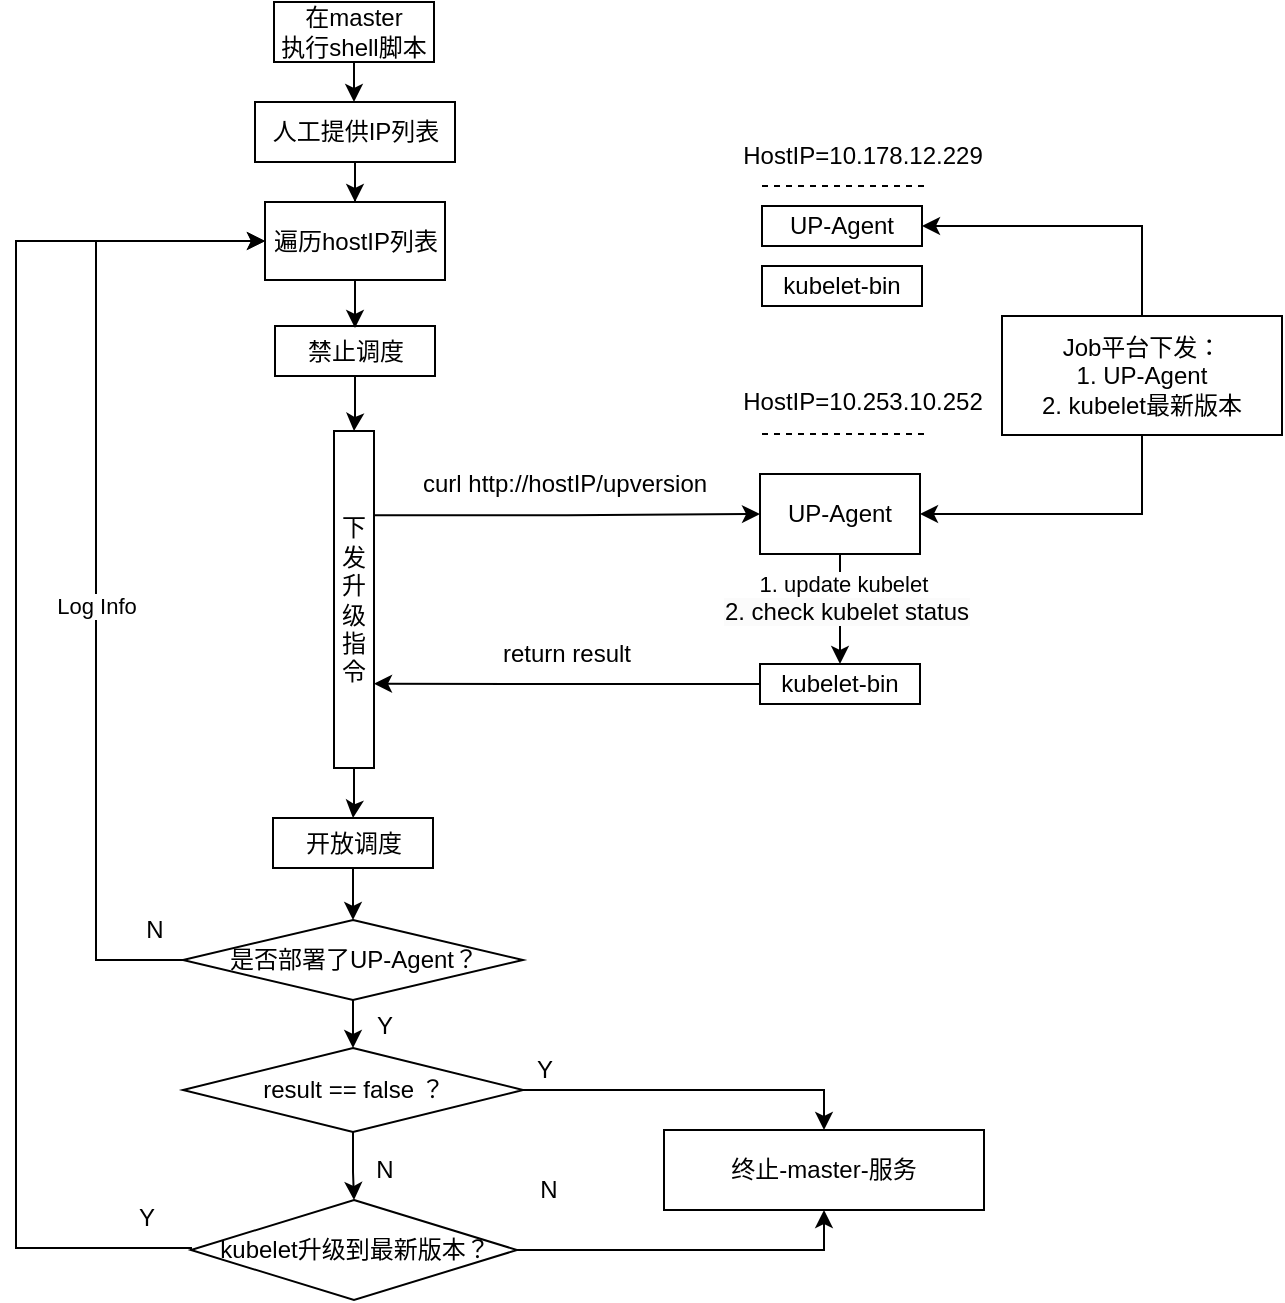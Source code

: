 <mxfile version="22.1.16" type="github">
  <diagram name="第 1 页" id="3Xj8i7NFPnENORa3YPvw">
    <mxGraphModel dx="1434" dy="823" grid="1" gridSize="10" guides="1" tooltips="1" connect="1" arrows="1" fold="1" page="1" pageScale="1" pageWidth="827" pageHeight="1169" math="0" shadow="0">
      <root>
        <mxCell id="0" />
        <mxCell id="1" parent="0" />
        <mxCell id="nzKHIQpS1MZBil_oYlmG-1" value="UP-Agent" style="rounded=0;whiteSpace=wrap;html=1;fillColor=none;" vertex="1" parent="1">
          <mxGeometry x="463" y="319" width="80" height="20" as="geometry" />
        </mxCell>
        <mxCell id="nzKHIQpS1MZBil_oYlmG-11" style="edgeStyle=orthogonalEdgeStyle;rounded=0;orthogonalLoop=1;jettySize=auto;html=1;entryX=1;entryY=0.5;entryDx=0;entryDy=0;exitX=0.5;exitY=1;exitDx=0;exitDy=0;" edge="1" parent="1" source="nzKHIQpS1MZBil_oYlmG-2" target="nzKHIQpS1MZBil_oYlmG-6">
          <mxGeometry relative="1" as="geometry">
            <mxPoint x="652" y="416.5" as="sourcePoint" />
          </mxGeometry>
        </mxCell>
        <mxCell id="nzKHIQpS1MZBil_oYlmG-12" style="edgeStyle=orthogonalEdgeStyle;rounded=0;orthogonalLoop=1;jettySize=auto;html=1;entryX=1;entryY=0.5;entryDx=0;entryDy=0;exitX=0.5;exitY=0;exitDx=0;exitDy=0;" edge="1" parent="1" source="nzKHIQpS1MZBil_oYlmG-2" target="nzKHIQpS1MZBil_oYlmG-1">
          <mxGeometry relative="1" as="geometry" />
        </mxCell>
        <mxCell id="nzKHIQpS1MZBil_oYlmG-2" value="Job平台下发：&lt;br&gt;1. UP-Agent&lt;br&gt;2. kubelet最新版本" style="rounded=0;whiteSpace=wrap;html=1;fillColor=none;" vertex="1" parent="1">
          <mxGeometry x="583" y="374" width="140" height="59.5" as="geometry" />
        </mxCell>
        <mxCell id="nzKHIQpS1MZBil_oYlmG-3" value="" style="endArrow=none;dashed=1;html=1;rounded=0;" edge="1" parent="1">
          <mxGeometry width="50" height="50" relative="1" as="geometry">
            <mxPoint x="463" y="309" as="sourcePoint" />
            <mxPoint x="547" y="309" as="targetPoint" />
          </mxGeometry>
        </mxCell>
        <mxCell id="nzKHIQpS1MZBil_oYlmG-5" value="HostIP=10.178.12.229" style="text;html=1;align=center;verticalAlign=middle;resizable=0;points=[];autosize=1;strokeColor=none;fillColor=none;" vertex="1" parent="1">
          <mxGeometry x="443" y="279" width="140" height="30" as="geometry" />
        </mxCell>
        <mxCell id="nzKHIQpS1MZBil_oYlmG-36" style="edgeStyle=orthogonalEdgeStyle;rounded=0;orthogonalLoop=1;jettySize=auto;html=1;entryX=0.5;entryY=0;entryDx=0;entryDy=0;" edge="1" parent="1" source="nzKHIQpS1MZBil_oYlmG-6" target="nzKHIQpS1MZBil_oYlmG-91">
          <mxGeometry relative="1" as="geometry">
            <mxPoint x="502" y="509" as="targetPoint" />
          </mxGeometry>
        </mxCell>
        <mxCell id="nzKHIQpS1MZBil_oYlmG-94" value="1. update kubelet&amp;nbsp;&lt;br style=&quot;border-color: var(--border-color); font-size: 12px; background-color: rgb(251, 251, 251);&quot;&gt;&lt;span style=&quot;font-size: 12px; background-color: rgb(251, 251, 251);&quot;&gt;2. check kubelet status&lt;/span&gt;" style="edgeLabel;html=1;align=center;verticalAlign=middle;resizable=0;points=[];" vertex="1" connectable="0" parent="nzKHIQpS1MZBil_oYlmG-36">
          <mxGeometry x="-0.2" y="3" relative="1" as="geometry">
            <mxPoint as="offset" />
          </mxGeometry>
        </mxCell>
        <mxCell id="nzKHIQpS1MZBil_oYlmG-6" value="UP-Agent" style="rounded=0;whiteSpace=wrap;html=1;fillColor=none;" vertex="1" parent="1">
          <mxGeometry x="462" y="453" width="80" height="40" as="geometry" />
        </mxCell>
        <mxCell id="nzKHIQpS1MZBil_oYlmG-9" value="HostIP=10.253.10.252" style="text;html=1;align=center;verticalAlign=middle;resizable=0;points=[];autosize=1;strokeColor=none;fillColor=none;" vertex="1" parent="1">
          <mxGeometry x="443" y="401.5" width="140" height="30" as="geometry" />
        </mxCell>
        <mxCell id="nzKHIQpS1MZBil_oYlmG-16" value="" style="endArrow=none;dashed=1;html=1;rounded=0;" edge="1" parent="1">
          <mxGeometry width="50" height="50" relative="1" as="geometry">
            <mxPoint x="463" y="433" as="sourcePoint" />
            <mxPoint x="547" y="433" as="targetPoint" />
          </mxGeometry>
        </mxCell>
        <mxCell id="nzKHIQpS1MZBil_oYlmG-74" style="edgeStyle=orthogonalEdgeStyle;rounded=0;orthogonalLoop=1;jettySize=auto;html=1;" edge="1" parent="1" source="nzKHIQpS1MZBil_oYlmG-17" target="nzKHIQpS1MZBil_oYlmG-72">
          <mxGeometry relative="1" as="geometry" />
        </mxCell>
        <mxCell id="nzKHIQpS1MZBil_oYlmG-17" value="在master&lt;br&gt;执行shell脚本" style="rounded=0;whiteSpace=wrap;html=1;fillColor=none;" vertex="1" parent="1">
          <mxGeometry x="219" y="217" width="80" height="30" as="geometry" />
        </mxCell>
        <mxCell id="nzKHIQpS1MZBil_oYlmG-96" style="edgeStyle=orthogonalEdgeStyle;rounded=0;orthogonalLoop=1;jettySize=auto;html=1;entryX=0.5;entryY=0.04;entryDx=0;entryDy=0;entryPerimeter=0;" edge="1" parent="1" source="nzKHIQpS1MZBil_oYlmG-24" target="nzKHIQpS1MZBil_oYlmG-83">
          <mxGeometry relative="1" as="geometry">
            <mxPoint x="259.5" y="374" as="targetPoint" />
          </mxGeometry>
        </mxCell>
        <mxCell id="nzKHIQpS1MZBil_oYlmG-24" value="遍历hostIP列表" style="rounded=0;whiteSpace=wrap;html=1;fillColor=none;" vertex="1" parent="1">
          <mxGeometry x="214.5" y="317" width="90" height="39" as="geometry" />
        </mxCell>
        <mxCell id="nzKHIQpS1MZBil_oYlmG-33" style="edgeStyle=orthogonalEdgeStyle;rounded=0;orthogonalLoop=1;jettySize=auto;html=1;entryX=0;entryY=0.5;entryDx=0;entryDy=0;exitX=1;exitY=0.25;exitDx=0;exitDy=0;" edge="1" parent="1" source="nzKHIQpS1MZBil_oYlmG-32" target="nzKHIQpS1MZBil_oYlmG-6">
          <mxGeometry relative="1" as="geometry" />
        </mxCell>
        <mxCell id="nzKHIQpS1MZBil_oYlmG-87" style="edgeStyle=orthogonalEdgeStyle;rounded=0;orthogonalLoop=1;jettySize=auto;html=1;entryX=0.5;entryY=0;entryDx=0;entryDy=0;" edge="1" parent="1" source="nzKHIQpS1MZBil_oYlmG-32" target="nzKHIQpS1MZBil_oYlmG-86">
          <mxGeometry relative="1" as="geometry" />
        </mxCell>
        <mxCell id="nzKHIQpS1MZBil_oYlmG-32" value="下发升级指令" style="rounded=0;whiteSpace=wrap;html=1;fillColor=none;" vertex="1" parent="1">
          <mxGeometry x="249" y="431.5" width="20" height="168.5" as="geometry" />
        </mxCell>
        <mxCell id="nzKHIQpS1MZBil_oYlmG-35" value="curl http://hostIP/upversion" style="text;html=1;align=center;verticalAlign=middle;resizable=0;points=[];autosize=1;strokeColor=none;fillColor=none;" vertex="1" parent="1">
          <mxGeometry x="279" y="442.5" width="170" height="30" as="geometry" />
        </mxCell>
        <mxCell id="nzKHIQpS1MZBil_oYlmG-39" value="return result" style="text;html=1;align=center;verticalAlign=middle;resizable=0;points=[];autosize=1;strokeColor=none;fillColor=none;" vertex="1" parent="1">
          <mxGeometry x="320" y="528" width="90" height="30" as="geometry" />
        </mxCell>
        <mxCell id="nzKHIQpS1MZBil_oYlmG-51" style="edgeStyle=orthogonalEdgeStyle;rounded=0;orthogonalLoop=1;jettySize=auto;html=1;entryX=0.5;entryY=0;entryDx=0;entryDy=0;" edge="1" parent="1" source="nzKHIQpS1MZBil_oYlmG-41" target="nzKHIQpS1MZBil_oYlmG-50">
          <mxGeometry relative="1" as="geometry" />
        </mxCell>
        <mxCell id="nzKHIQpS1MZBil_oYlmG-81" style="edgeStyle=orthogonalEdgeStyle;rounded=0;orthogonalLoop=1;jettySize=auto;html=1;entryX=0.5;entryY=0;entryDx=0;entryDy=0;" edge="1" parent="1" source="nzKHIQpS1MZBil_oYlmG-41" target="nzKHIQpS1MZBil_oYlmG-46">
          <mxGeometry relative="1" as="geometry" />
        </mxCell>
        <mxCell id="nzKHIQpS1MZBil_oYlmG-41" value="result == false ？" style="rhombus;whiteSpace=wrap;html=1;fillColor=none;" vertex="1" parent="1">
          <mxGeometry x="173.5" y="740" width="170" height="42" as="geometry" />
        </mxCell>
        <mxCell id="nzKHIQpS1MZBil_oYlmG-46" value="终止-master-服务" style="rounded=0;whiteSpace=wrap;html=1;fillColor=none;" vertex="1" parent="1">
          <mxGeometry x="414" y="781" width="160" height="40" as="geometry" />
        </mxCell>
        <mxCell id="nzKHIQpS1MZBil_oYlmG-47" value="Y" style="text;html=1;align=center;verticalAlign=middle;resizable=0;points=[];autosize=1;strokeColor=none;fillColor=none;" vertex="1" parent="1">
          <mxGeometry x="259" y="714" width="30" height="30" as="geometry" />
        </mxCell>
        <mxCell id="nzKHIQpS1MZBil_oYlmG-54" style="edgeStyle=orthogonalEdgeStyle;rounded=0;orthogonalLoop=1;jettySize=auto;html=1;entryX=0;entryY=0.5;entryDx=0;entryDy=0;exitX=0;exitY=0.5;exitDx=0;exitDy=0;" edge="1" parent="1" source="nzKHIQpS1MZBil_oYlmG-50" target="nzKHIQpS1MZBil_oYlmG-24">
          <mxGeometry relative="1" as="geometry">
            <mxPoint x="177.5" y="921" as="sourcePoint" />
            <Array as="points">
              <mxPoint x="178" y="840" />
              <mxPoint x="90" y="840" />
              <mxPoint x="90" y="337" />
            </Array>
          </mxGeometry>
        </mxCell>
        <mxCell id="nzKHIQpS1MZBil_oYlmG-82" style="edgeStyle=orthogonalEdgeStyle;rounded=0;orthogonalLoop=1;jettySize=auto;html=1;entryX=0.5;entryY=1;entryDx=0;entryDy=0;" edge="1" parent="1" source="nzKHIQpS1MZBil_oYlmG-50" target="nzKHIQpS1MZBil_oYlmG-46">
          <mxGeometry relative="1" as="geometry" />
        </mxCell>
        <mxCell id="nzKHIQpS1MZBil_oYlmG-50" value="kubelet升级到最新版本？" style="rhombus;whiteSpace=wrap;html=1;fillColor=none;" vertex="1" parent="1">
          <mxGeometry x="177.5" y="816" width="163" height="50" as="geometry" />
        </mxCell>
        <mxCell id="nzKHIQpS1MZBil_oYlmG-52" value="N" style="text;html=1;align=center;verticalAlign=middle;resizable=0;points=[];autosize=1;strokeColor=none;fillColor=none;" vertex="1" parent="1">
          <mxGeometry x="340.5" y="796" width="30" height="30" as="geometry" />
        </mxCell>
        <mxCell id="nzKHIQpS1MZBil_oYlmG-57" value="N" style="text;html=1;align=center;verticalAlign=middle;resizable=0;points=[];autosize=1;strokeColor=none;fillColor=none;" vertex="1" parent="1">
          <mxGeometry x="143.5" y="666" width="30" height="30" as="geometry" />
        </mxCell>
        <mxCell id="nzKHIQpS1MZBil_oYlmG-61" style="edgeStyle=orthogonalEdgeStyle;rounded=0;orthogonalLoop=1;jettySize=auto;html=1;entryX=0.5;entryY=0;entryDx=0;entryDy=0;" edge="1" parent="1" source="nzKHIQpS1MZBil_oYlmG-60" target="nzKHIQpS1MZBil_oYlmG-41">
          <mxGeometry relative="1" as="geometry" />
        </mxCell>
        <mxCell id="nzKHIQpS1MZBil_oYlmG-100" style="edgeStyle=orthogonalEdgeStyle;rounded=0;orthogonalLoop=1;jettySize=auto;html=1;entryX=0;entryY=0.5;entryDx=0;entryDy=0;exitX=0;exitY=0.5;exitDx=0;exitDy=0;" edge="1" parent="1" source="nzKHIQpS1MZBil_oYlmG-60" target="nzKHIQpS1MZBil_oYlmG-24">
          <mxGeometry relative="1" as="geometry">
            <Array as="points">
              <mxPoint x="130" y="696" />
              <mxPoint x="130" y="337" />
            </Array>
          </mxGeometry>
        </mxCell>
        <mxCell id="nzKHIQpS1MZBil_oYlmG-101" value="Log Info" style="edgeLabel;html=1;align=center;verticalAlign=middle;resizable=0;points=[];" vertex="1" connectable="0" parent="nzKHIQpS1MZBil_oYlmG-100">
          <mxGeometry x="-0.095" relative="1" as="geometry">
            <mxPoint as="offset" />
          </mxGeometry>
        </mxCell>
        <mxCell id="nzKHIQpS1MZBil_oYlmG-60" value="是否部署了UP-Agent？" style="rhombus;whiteSpace=wrap;html=1;fillColor=none;" vertex="1" parent="1">
          <mxGeometry x="173.5" y="676" width="170" height="40" as="geometry" />
        </mxCell>
        <mxCell id="nzKHIQpS1MZBil_oYlmG-64" value="N" style="text;html=1;align=center;verticalAlign=middle;resizable=0;points=[];autosize=1;strokeColor=none;fillColor=none;" vertex="1" parent="1">
          <mxGeometry x="259" y="786" width="30" height="30" as="geometry" />
        </mxCell>
        <mxCell id="nzKHIQpS1MZBil_oYlmG-65" value="Y" style="text;html=1;align=center;verticalAlign=middle;resizable=0;points=[];autosize=1;strokeColor=none;fillColor=none;" vertex="1" parent="1">
          <mxGeometry x="339" y="736" width="30" height="30" as="geometry" />
        </mxCell>
        <mxCell id="nzKHIQpS1MZBil_oYlmG-75" style="edgeStyle=orthogonalEdgeStyle;rounded=0;orthogonalLoop=1;jettySize=auto;html=1;entryX=0.5;entryY=0;entryDx=0;entryDy=0;" edge="1" parent="1" source="nzKHIQpS1MZBil_oYlmG-72" target="nzKHIQpS1MZBil_oYlmG-24">
          <mxGeometry relative="1" as="geometry" />
        </mxCell>
        <mxCell id="nzKHIQpS1MZBil_oYlmG-72" value="人工提供IP列表" style="rounded=0;whiteSpace=wrap;html=1;fillColor=none;" vertex="1" parent="1">
          <mxGeometry x="209.5" y="267" width="100" height="30" as="geometry" />
        </mxCell>
        <mxCell id="nzKHIQpS1MZBil_oYlmG-80" value="Y" style="text;html=1;align=center;verticalAlign=middle;resizable=0;points=[];autosize=1;strokeColor=none;fillColor=none;" vertex="1" parent="1">
          <mxGeometry x="140" y="810" width="30" height="30" as="geometry" />
        </mxCell>
        <mxCell id="nzKHIQpS1MZBil_oYlmG-85" style="edgeStyle=orthogonalEdgeStyle;rounded=0;orthogonalLoop=1;jettySize=auto;html=1;" edge="1" parent="1" source="nzKHIQpS1MZBil_oYlmG-83" target="nzKHIQpS1MZBil_oYlmG-32">
          <mxGeometry relative="1" as="geometry" />
        </mxCell>
        <mxCell id="nzKHIQpS1MZBil_oYlmG-83" value="禁止调度" style="rounded=0;whiteSpace=wrap;html=1;fillColor=none;" vertex="1" parent="1">
          <mxGeometry x="219.5" y="379" width="80" height="25" as="geometry" />
        </mxCell>
        <mxCell id="nzKHIQpS1MZBil_oYlmG-88" style="edgeStyle=orthogonalEdgeStyle;rounded=0;orthogonalLoop=1;jettySize=auto;html=1;entryX=0.5;entryY=0;entryDx=0;entryDy=0;" edge="1" parent="1" source="nzKHIQpS1MZBil_oYlmG-86" target="nzKHIQpS1MZBil_oYlmG-60">
          <mxGeometry relative="1" as="geometry" />
        </mxCell>
        <mxCell id="nzKHIQpS1MZBil_oYlmG-86" value="开放调度" style="rounded=0;whiteSpace=wrap;html=1;fillColor=none;" vertex="1" parent="1">
          <mxGeometry x="218.5" y="625" width="80" height="25" as="geometry" />
        </mxCell>
        <mxCell id="nzKHIQpS1MZBil_oYlmG-90" value="kubelet-bin" style="rounded=0;whiteSpace=wrap;html=1;fillColor=none;" vertex="1" parent="1">
          <mxGeometry x="463" y="349" width="80" height="20" as="geometry" />
        </mxCell>
        <mxCell id="nzKHIQpS1MZBil_oYlmG-98" style="edgeStyle=orthogonalEdgeStyle;rounded=0;orthogonalLoop=1;jettySize=auto;html=1;entryX=1;entryY=0.75;entryDx=0;entryDy=0;" edge="1" parent="1" source="nzKHIQpS1MZBil_oYlmG-91" target="nzKHIQpS1MZBil_oYlmG-32">
          <mxGeometry relative="1" as="geometry" />
        </mxCell>
        <mxCell id="nzKHIQpS1MZBil_oYlmG-91" value="kubelet-bin" style="rounded=0;whiteSpace=wrap;html=1;fillColor=none;" vertex="1" parent="1">
          <mxGeometry x="462" y="548" width="80" height="20" as="geometry" />
        </mxCell>
      </root>
    </mxGraphModel>
  </diagram>
</mxfile>
